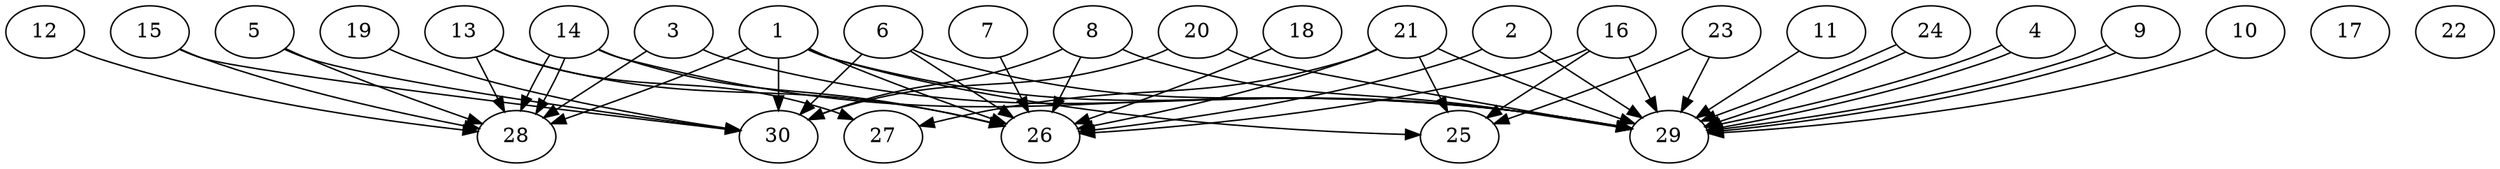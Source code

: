 // DAG automatically generated by daggen at Thu Oct  3 14:04:19 2019
// ./daggen --dot -n 30 --ccr 0.3 --fat 0.9 --regular 0.7 --density 0.9 --mindata 5242880 --maxdata 52428800 
digraph G {
  1 [size="82223787", alpha="0.05", expect_size="24667136"] 
  1 -> 25 [size ="24667136"]
  1 -> 26 [size ="24667136"]
  1 -> 28 [size ="24667136"]
  1 -> 29 [size ="24667136"]
  1 -> 30 [size ="24667136"]
  2 [size="38096213", alpha="0.02", expect_size="11428864"] 
  2 -> 26 [size ="11428864"]
  2 -> 29 [size ="11428864"]
  3 [size="81920000", alpha="0.16", expect_size="24576000"] 
  3 -> 28 [size ="24576000"]
  3 -> 29 [size ="24576000"]
  4 [size="46434987", alpha="0.06", expect_size="13930496"] 
  4 -> 29 [size ="13930496"]
  4 -> 29 [size ="13930496"]
  5 [size="68925440", alpha="0.17", expect_size="20677632"] 
  5 -> 28 [size ="20677632"]
  5 -> 30 [size ="20677632"]
  6 [size="42574507", alpha="0.06", expect_size="12772352"] 
  6 -> 26 [size ="12772352"]
  6 -> 29 [size ="12772352"]
  6 -> 30 [size ="12772352"]
  7 [size="110213120", alpha="0.17", expect_size="33063936"] 
  7 -> 26 [size ="33063936"]
  8 [size="94409387", alpha="0.02", expect_size="28322816"] 
  8 -> 26 [size ="28322816"]
  8 -> 29 [size ="28322816"]
  8 -> 30 [size ="28322816"]
  9 [size="143998293", alpha="0.07", expect_size="43199488"] 
  9 -> 29 [size ="43199488"]
  9 -> 29 [size ="43199488"]
  10 [size="23763627", alpha="0.02", expect_size="7129088"] 
  10 -> 29 [size ="7129088"]
  11 [size="105072640", alpha="0.09", expect_size="31521792"] 
  11 -> 29 [size ="31521792"]
  12 [size="147483307", alpha="0.14", expect_size="44244992"] 
  12 -> 28 [size ="44244992"]
  13 [size="166635520", alpha="0.00", expect_size="49990656"] 
  13 -> 26 [size ="49990656"]
  13 -> 27 [size ="49990656"]
  13 -> 28 [size ="49990656"]
  14 [size="134935893", alpha="0.16", expect_size="40480768"] 
  14 -> 26 [size ="40480768"]
  14 -> 28 [size ="40480768"]
  14 -> 28 [size ="40480768"]
  14 -> 29 [size ="40480768"]
  15 [size="25985707", alpha="0.16", expect_size="7795712"] 
  15 -> 28 [size ="7795712"]
  15 -> 30 [size ="7795712"]
  16 [size="156061013", alpha="0.04", expect_size="46818304"] 
  16 -> 25 [size ="46818304"]
  16 -> 26 [size ="46818304"]
  16 -> 29 [size ="46818304"]
  17 [size="46991360", alpha="0.16", expect_size="14097408"] 
  18 [size="21213867", alpha="0.08", expect_size="6364160"] 
  18 -> 26 [size ="6364160"]
  19 [size="40813227", alpha="0.09", expect_size="12243968"] 
  19 -> 30 [size ="12243968"]
  20 [size="95679147", alpha="0.12", expect_size="28703744"] 
  20 -> 29 [size ="28703744"]
  20 -> 30 [size ="28703744"]
  21 [size="110482773", alpha="0.03", expect_size="33144832"] 
  21 -> 25 [size ="33144832"]
  21 -> 26 [size ="33144832"]
  21 -> 27 [size ="33144832"]
  21 -> 29 [size ="33144832"]
  22 [size="23186773", alpha="0.17", expect_size="6956032"] 
  23 [size="134591147", alpha="0.20", expect_size="40377344"] 
  23 -> 25 [size ="40377344"]
  23 -> 29 [size ="40377344"]
  24 [size="138014720", alpha="0.05", expect_size="41404416"] 
  24 -> 29 [size ="41404416"]
  24 -> 29 [size ="41404416"]
  25 [size="107905707", alpha="0.18", expect_size="32371712"] 
  26 [size="78858240", alpha="0.14", expect_size="23657472"] 
  27 [size="113797120", alpha="0.01", expect_size="34139136"] 
  28 [size="82916693", alpha="0.18", expect_size="24875008"] 
  29 [size="146251093", alpha="0.11", expect_size="43875328"] 
  30 [size="57303040", alpha="0.06", expect_size="17190912"] 
}
